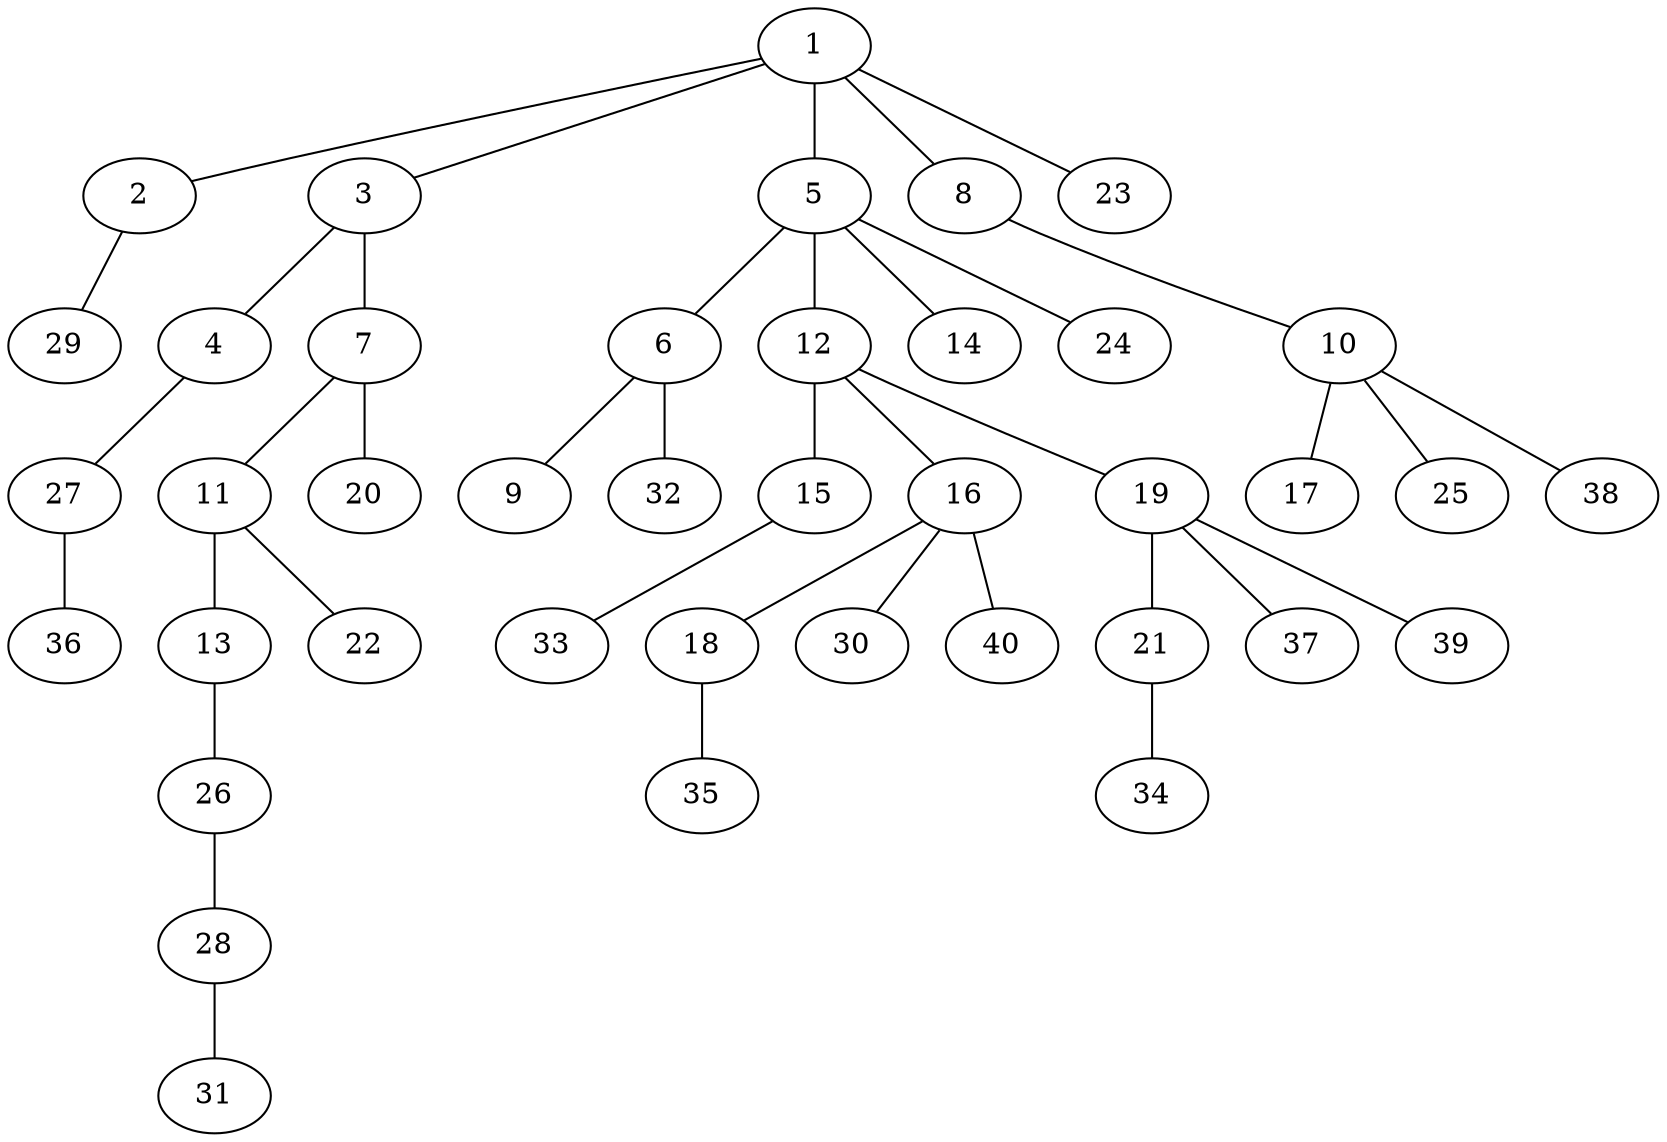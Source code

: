 graph graphname {1--2
1--3
1--5
1--8
1--23
2--29
3--4
3--7
4--27
5--6
5--12
5--14
5--24
6--9
6--32
7--11
7--20
8--10
10--17
10--25
10--38
11--13
11--22
12--15
12--16
12--19
13--26
15--33
16--18
16--30
16--40
18--35
19--21
19--37
19--39
21--34
26--28
27--36
28--31
}